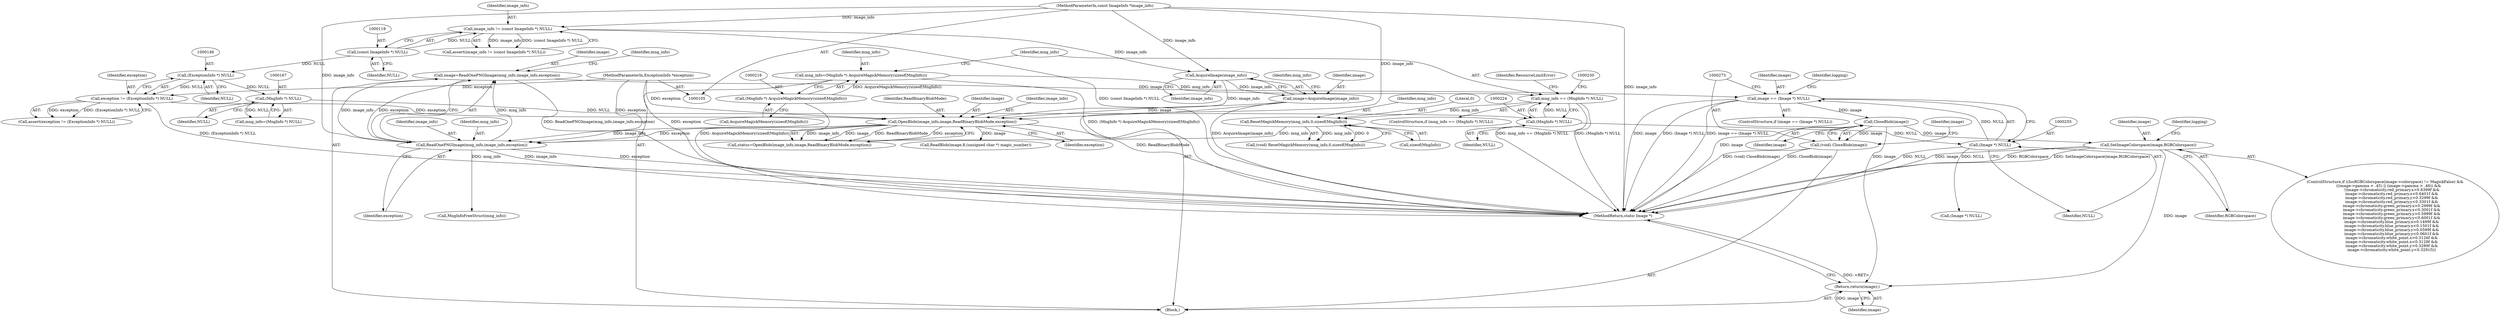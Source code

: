 digraph "0_ImageMagick_aa84944b405acebbeefe871d0f64969b9e9f31ac_0@pointer" {
"1000252" [label="(Call,image == (Image *) NULL)"];
"1000241" [label="(Call,image=ReadOnePNGImage(mng_info,image_info,exception))"];
"1000243" [label="(Call,ReadOnePNGImage(mng_info,image_info,exception))"];
"1000231" [label="(Call,ResetMagickMemory(mng_info,0,sizeof(MngInfo)))"];
"1000221" [label="(Call,mng_info == (MngInfo *) NULL)"];
"1000213" [label="(Call,mng_info=(MngInfo *) AcquireMagickMemory(sizeof(MngInfo)))"];
"1000215" [label="(Call,(MngInfo *) AcquireMagickMemory(sizeof(MngInfo)))"];
"1000223" [label="(Call,(MngInfo *) NULL)"];
"1000166" [label="(Call,(MngInfo *) NULL)"];
"1000145" [label="(Call,(ExceptionInfo *) NULL)"];
"1000118" [label="(Call,(const ImageInfo *) NULL)"];
"1000171" [label="(Call,OpenBlob(image_info,image,ReadBinaryBlobMode,exception))"];
"1000162" [label="(Call,AcquireImage(image_info))"];
"1000116" [label="(Call,image_info != (const ImageInfo *) NULL)"];
"1000106" [label="(MethodParameterIn,const ImageInfo *image_info)"];
"1000160" [label="(Call,image=AcquireImage(image_info))"];
"1000143" [label="(Call,exception != (ExceptionInfo *) NULL)"];
"1000107" [label="(MethodParameterIn,ExceptionInfo *exception)"];
"1000254" [label="(Call,(Image *) NULL)"];
"1000274" [label="(Call,CloseBlob(image))"];
"1000272" [label="(Call,(void) CloseBlob(image))"];
"1000482" [label="(Call,SetImageColorspace(image,RGBColorspace))"];
"1000533" [label="(Return,return(image);)"];
"1000166" [label="(Call,(MngInfo *) NULL)"];
"1000242" [label="(Identifier,image)"];
"1000482" [label="(Call,SetImageColorspace(image,RGBColorspace))"];
"1000175" [label="(Identifier,exception)"];
"1000243" [label="(Call,ReadOnePNGImage(mng_info,image_info,exception))"];
"1000220" [label="(ControlStructure,if (mng_info == (MngInfo *) NULL))"];
"1000221" [label="(Call,mng_info == (MngInfo *) NULL)"];
"1000246" [label="(Identifier,exception)"];
"1000232" [label="(Identifier,mng_info)"];
"1000252" [label="(Call,image == (Image *) NULL)"];
"1000223" [label="(Call,(MngInfo *) NULL)"];
"1000143" [label="(Call,exception != (ExceptionInfo *) NULL)"];
"1000215" [label="(Call,(MngInfo *) AcquireMagickMemory(sizeof(MngInfo)))"];
"1000249" [label="(Call,MngInfoFreeStruct(mng_info))"];
"1000222" [label="(Identifier,mng_info)"];
"1000256" [label="(Identifier,NULL)"];
"1000483" [label="(Identifier,image)"];
"1000225" [label="(Identifier,NULL)"];
"1000487" [label="(Identifier,logging)"];
"1000248" [label="(Identifier,mng_info)"];
"1000213" [label="(Call,mng_info=(MngInfo *) AcquireMagickMemory(sizeof(MngInfo)))"];
"1000171" [label="(Call,OpenBlob(image_info,image,ReadBinaryBlobMode,exception))"];
"1000117" [label="(Identifier,image_info)"];
"1000165" [label="(Identifier,mng_info)"];
"1000251" [label="(ControlStructure,if (image == (Image *) NULL))"];
"1000535" [label="(MethodReturn,static Image *)"];
"1000120" [label="(Identifier,NULL)"];
"1000161" [label="(Identifier,image)"];
"1000142" [label="(Call,assert(exception != (ExceptionInfo *) NULL))"];
"1000164" [label="(Call,mng_info=(MngInfo *) NULL)"];
"1000118" [label="(Call,(const ImageInfo *) NULL)"];
"1000108" [label="(Block,)"];
"1000214" [label="(Identifier,mng_info)"];
"1000147" [label="(Identifier,NULL)"];
"1000169" [label="(Call,status=OpenBlob(image_info,image,ReadBinaryBlobMode,exception))"];
"1000160" [label="(Call,image=AcquireImage(image_info))"];
"1000245" [label="(Identifier,image_info)"];
"1000217" [label="(Call,AcquireMagickMemory(sizeof(MngInfo)))"];
"1000229" [label="(Call,(void) ResetMagickMemory(mng_info,0,sizeof(MngInfo)))"];
"1000107" [label="(MethodParameterIn,ExceptionInfo *exception)"];
"1000162" [label="(Call,AcquireImage(image_info))"];
"1000168" [label="(Identifier,NULL)"];
"1000163" [label="(Identifier,image_info)"];
"1000106" [label="(MethodParameterIn,const ImageInfo *image_info)"];
"1000275" [label="(Identifier,image)"];
"1000233" [label="(Literal,0)"];
"1000241" [label="(Call,image=ReadOnePNGImage(mng_info,image_info,exception))"];
"1000244" [label="(Identifier,mng_info)"];
"1000253" [label="(Identifier,image)"];
"1000116" [label="(Call,image_info != (const ImageInfo *) NULL)"];
"1000269" [label="(Call,(Image *) NULL)"];
"1000115" [label="(Call,assert(image_info != (const ImageInfo *) NULL))"];
"1000272" [label="(Call,(void) CloseBlob(image))"];
"1000533" [label="(Return,return(image);)"];
"1000274" [label="(Call,CloseBlob(image))"];
"1000280" [label="(Identifier,image)"];
"1000174" [label="(Identifier,ReadBinaryBlobMode)"];
"1000260" [label="(Identifier,logging)"];
"1000231" [label="(Call,ResetMagickMemory(mng_info,0,sizeof(MngInfo)))"];
"1000145" [label="(Call,(ExceptionInfo *) NULL)"];
"1000173" [label="(Identifier,image)"];
"1000234" [label="(Call,sizeof(MngInfo))"];
"1000484" [label="(Identifier,RGBColorspace)"];
"1000172" [label="(Identifier,image_info)"];
"1000185" [label="(Call,ReadBlob(image,8,(unsigned char *) magic_number))"];
"1000534" [label="(Identifier,image)"];
"1000302" [label="(ControlStructure,if ((IssRGBColorspace(image->colorspace) != MagickFalse) &&\n      ((image->gamma < .45) || (image->gamma > .46)) &&\n           !(image->chromaticity.red_primary.x>0.6399f &&\n           image->chromaticity.red_primary.x<0.6401f &&\n           image->chromaticity.red_primary.y>0.3299f &&\n           image->chromaticity.red_primary.y<0.3301f &&\n           image->chromaticity.green_primary.x>0.2999f &&\n           image->chromaticity.green_primary.x<0.3001f &&\n           image->chromaticity.green_primary.y>0.5999f &&\n           image->chromaticity.green_primary.y<0.6001f &&\n           image->chromaticity.blue_primary.x>0.1499f &&\n           image->chromaticity.blue_primary.x<0.1501f &&\n           image->chromaticity.blue_primary.y>0.0599f &&\n           image->chromaticity.blue_primary.y<0.0601f &&\n           image->chromaticity.white_point.x>0.3126f &&\n           image->chromaticity.white_point.x<0.3128f &&\n           image->chromaticity.white_point.y>0.3289f &&\n           image->chromaticity.white_point.y<0.3291f)))"];
"1000227" [label="(Identifier,ResourceLimitError)"];
"1000144" [label="(Identifier,exception)"];
"1000254" [label="(Call,(Image *) NULL)"];
"1000252" -> "1000251"  [label="AST: "];
"1000252" -> "1000254"  [label="CFG: "];
"1000253" -> "1000252"  [label="AST: "];
"1000254" -> "1000252"  [label="AST: "];
"1000260" -> "1000252"  [label="CFG: "];
"1000273" -> "1000252"  [label="CFG: "];
"1000252" -> "1000535"  [label="DDG: image"];
"1000252" -> "1000535"  [label="DDG: (Image *) NULL"];
"1000252" -> "1000535"  [label="DDG: image == (Image *) NULL"];
"1000241" -> "1000252"  [label="DDG: image"];
"1000254" -> "1000252"  [label="DDG: NULL"];
"1000252" -> "1000274"  [label="DDG: image"];
"1000241" -> "1000108"  [label="AST: "];
"1000241" -> "1000243"  [label="CFG: "];
"1000242" -> "1000241"  [label="AST: "];
"1000243" -> "1000241"  [label="AST: "];
"1000248" -> "1000241"  [label="CFG: "];
"1000241" -> "1000535"  [label="DDG: ReadOnePNGImage(mng_info,image_info,exception)"];
"1000243" -> "1000241"  [label="DDG: mng_info"];
"1000243" -> "1000241"  [label="DDG: image_info"];
"1000243" -> "1000241"  [label="DDG: exception"];
"1000243" -> "1000246"  [label="CFG: "];
"1000244" -> "1000243"  [label="AST: "];
"1000245" -> "1000243"  [label="AST: "];
"1000246" -> "1000243"  [label="AST: "];
"1000243" -> "1000535"  [label="DDG: image_info"];
"1000243" -> "1000535"  [label="DDG: exception"];
"1000231" -> "1000243"  [label="DDG: mng_info"];
"1000171" -> "1000243"  [label="DDG: image_info"];
"1000171" -> "1000243"  [label="DDG: exception"];
"1000106" -> "1000243"  [label="DDG: image_info"];
"1000107" -> "1000243"  [label="DDG: exception"];
"1000243" -> "1000249"  [label="DDG: mng_info"];
"1000231" -> "1000229"  [label="AST: "];
"1000231" -> "1000234"  [label="CFG: "];
"1000232" -> "1000231"  [label="AST: "];
"1000233" -> "1000231"  [label="AST: "];
"1000234" -> "1000231"  [label="AST: "];
"1000229" -> "1000231"  [label="CFG: "];
"1000231" -> "1000229"  [label="DDG: mng_info"];
"1000231" -> "1000229"  [label="DDG: 0"];
"1000221" -> "1000231"  [label="DDG: mng_info"];
"1000221" -> "1000220"  [label="AST: "];
"1000221" -> "1000223"  [label="CFG: "];
"1000222" -> "1000221"  [label="AST: "];
"1000223" -> "1000221"  [label="AST: "];
"1000227" -> "1000221"  [label="CFG: "];
"1000230" -> "1000221"  [label="CFG: "];
"1000221" -> "1000535"  [label="DDG: mng_info == (MngInfo *) NULL"];
"1000221" -> "1000535"  [label="DDG: (MngInfo *) NULL"];
"1000213" -> "1000221"  [label="DDG: mng_info"];
"1000223" -> "1000221"  [label="DDG: NULL"];
"1000213" -> "1000108"  [label="AST: "];
"1000213" -> "1000215"  [label="CFG: "];
"1000214" -> "1000213"  [label="AST: "];
"1000215" -> "1000213"  [label="AST: "];
"1000222" -> "1000213"  [label="CFG: "];
"1000213" -> "1000535"  [label="DDG: (MngInfo *) AcquireMagickMemory(sizeof(MngInfo))"];
"1000215" -> "1000213"  [label="DDG: AcquireMagickMemory(sizeof(MngInfo))"];
"1000215" -> "1000217"  [label="CFG: "];
"1000216" -> "1000215"  [label="AST: "];
"1000217" -> "1000215"  [label="AST: "];
"1000215" -> "1000535"  [label="DDG: AcquireMagickMemory(sizeof(MngInfo))"];
"1000223" -> "1000225"  [label="CFG: "];
"1000224" -> "1000223"  [label="AST: "];
"1000225" -> "1000223"  [label="AST: "];
"1000166" -> "1000223"  [label="DDG: NULL"];
"1000223" -> "1000254"  [label="DDG: NULL"];
"1000166" -> "1000164"  [label="AST: "];
"1000166" -> "1000168"  [label="CFG: "];
"1000167" -> "1000166"  [label="AST: "];
"1000168" -> "1000166"  [label="AST: "];
"1000164" -> "1000166"  [label="CFG: "];
"1000166" -> "1000164"  [label="DDG: NULL"];
"1000145" -> "1000166"  [label="DDG: NULL"];
"1000145" -> "1000143"  [label="AST: "];
"1000145" -> "1000147"  [label="CFG: "];
"1000146" -> "1000145"  [label="AST: "];
"1000147" -> "1000145"  [label="AST: "];
"1000143" -> "1000145"  [label="CFG: "];
"1000145" -> "1000143"  [label="DDG: NULL"];
"1000118" -> "1000145"  [label="DDG: NULL"];
"1000118" -> "1000116"  [label="AST: "];
"1000118" -> "1000120"  [label="CFG: "];
"1000119" -> "1000118"  [label="AST: "];
"1000120" -> "1000118"  [label="AST: "];
"1000116" -> "1000118"  [label="CFG: "];
"1000118" -> "1000116"  [label="DDG: NULL"];
"1000171" -> "1000169"  [label="AST: "];
"1000171" -> "1000175"  [label="CFG: "];
"1000172" -> "1000171"  [label="AST: "];
"1000173" -> "1000171"  [label="AST: "];
"1000174" -> "1000171"  [label="AST: "];
"1000175" -> "1000171"  [label="AST: "];
"1000169" -> "1000171"  [label="CFG: "];
"1000171" -> "1000535"  [label="DDG: ReadBinaryBlobMode"];
"1000171" -> "1000169"  [label="DDG: image_info"];
"1000171" -> "1000169"  [label="DDG: image"];
"1000171" -> "1000169"  [label="DDG: ReadBinaryBlobMode"];
"1000171" -> "1000169"  [label="DDG: exception"];
"1000162" -> "1000171"  [label="DDG: image_info"];
"1000106" -> "1000171"  [label="DDG: image_info"];
"1000160" -> "1000171"  [label="DDG: image"];
"1000143" -> "1000171"  [label="DDG: exception"];
"1000107" -> "1000171"  [label="DDG: exception"];
"1000171" -> "1000185"  [label="DDG: image"];
"1000162" -> "1000160"  [label="AST: "];
"1000162" -> "1000163"  [label="CFG: "];
"1000163" -> "1000162"  [label="AST: "];
"1000160" -> "1000162"  [label="CFG: "];
"1000162" -> "1000160"  [label="DDG: image_info"];
"1000116" -> "1000162"  [label="DDG: image_info"];
"1000106" -> "1000162"  [label="DDG: image_info"];
"1000116" -> "1000115"  [label="AST: "];
"1000117" -> "1000116"  [label="AST: "];
"1000115" -> "1000116"  [label="CFG: "];
"1000116" -> "1000535"  [label="DDG: (const ImageInfo *) NULL"];
"1000116" -> "1000115"  [label="DDG: image_info"];
"1000116" -> "1000115"  [label="DDG: (const ImageInfo *) NULL"];
"1000106" -> "1000116"  [label="DDG: image_info"];
"1000106" -> "1000105"  [label="AST: "];
"1000106" -> "1000535"  [label="DDG: image_info"];
"1000160" -> "1000108"  [label="AST: "];
"1000161" -> "1000160"  [label="AST: "];
"1000165" -> "1000160"  [label="CFG: "];
"1000160" -> "1000535"  [label="DDG: AcquireImage(image_info)"];
"1000143" -> "1000142"  [label="AST: "];
"1000144" -> "1000143"  [label="AST: "];
"1000142" -> "1000143"  [label="CFG: "];
"1000143" -> "1000535"  [label="DDG: (ExceptionInfo *) NULL"];
"1000143" -> "1000142"  [label="DDG: exception"];
"1000143" -> "1000142"  [label="DDG: (ExceptionInfo *) NULL"];
"1000107" -> "1000143"  [label="DDG: exception"];
"1000107" -> "1000105"  [label="AST: "];
"1000107" -> "1000535"  [label="DDG: exception"];
"1000254" -> "1000256"  [label="CFG: "];
"1000255" -> "1000254"  [label="AST: "];
"1000256" -> "1000254"  [label="AST: "];
"1000254" -> "1000535"  [label="DDG: NULL"];
"1000254" -> "1000269"  [label="DDG: NULL"];
"1000274" -> "1000272"  [label="AST: "];
"1000274" -> "1000275"  [label="CFG: "];
"1000275" -> "1000274"  [label="AST: "];
"1000272" -> "1000274"  [label="CFG: "];
"1000274" -> "1000535"  [label="DDG: image"];
"1000274" -> "1000272"  [label="DDG: image"];
"1000274" -> "1000482"  [label="DDG: image"];
"1000274" -> "1000533"  [label="DDG: image"];
"1000272" -> "1000108"  [label="AST: "];
"1000273" -> "1000272"  [label="AST: "];
"1000280" -> "1000272"  [label="CFG: "];
"1000272" -> "1000535"  [label="DDG: CloseBlob(image)"];
"1000272" -> "1000535"  [label="DDG: (void) CloseBlob(image)"];
"1000482" -> "1000302"  [label="AST: "];
"1000482" -> "1000484"  [label="CFG: "];
"1000483" -> "1000482"  [label="AST: "];
"1000484" -> "1000482"  [label="AST: "];
"1000487" -> "1000482"  [label="CFG: "];
"1000482" -> "1000535"  [label="DDG: image"];
"1000482" -> "1000535"  [label="DDG: RGBColorspace"];
"1000482" -> "1000535"  [label="DDG: SetImageColorspace(image,RGBColorspace)"];
"1000482" -> "1000533"  [label="DDG: image"];
"1000533" -> "1000108"  [label="AST: "];
"1000533" -> "1000534"  [label="CFG: "];
"1000534" -> "1000533"  [label="AST: "];
"1000535" -> "1000533"  [label="CFG: "];
"1000533" -> "1000535"  [label="DDG: <RET>"];
"1000534" -> "1000533"  [label="DDG: image"];
}
